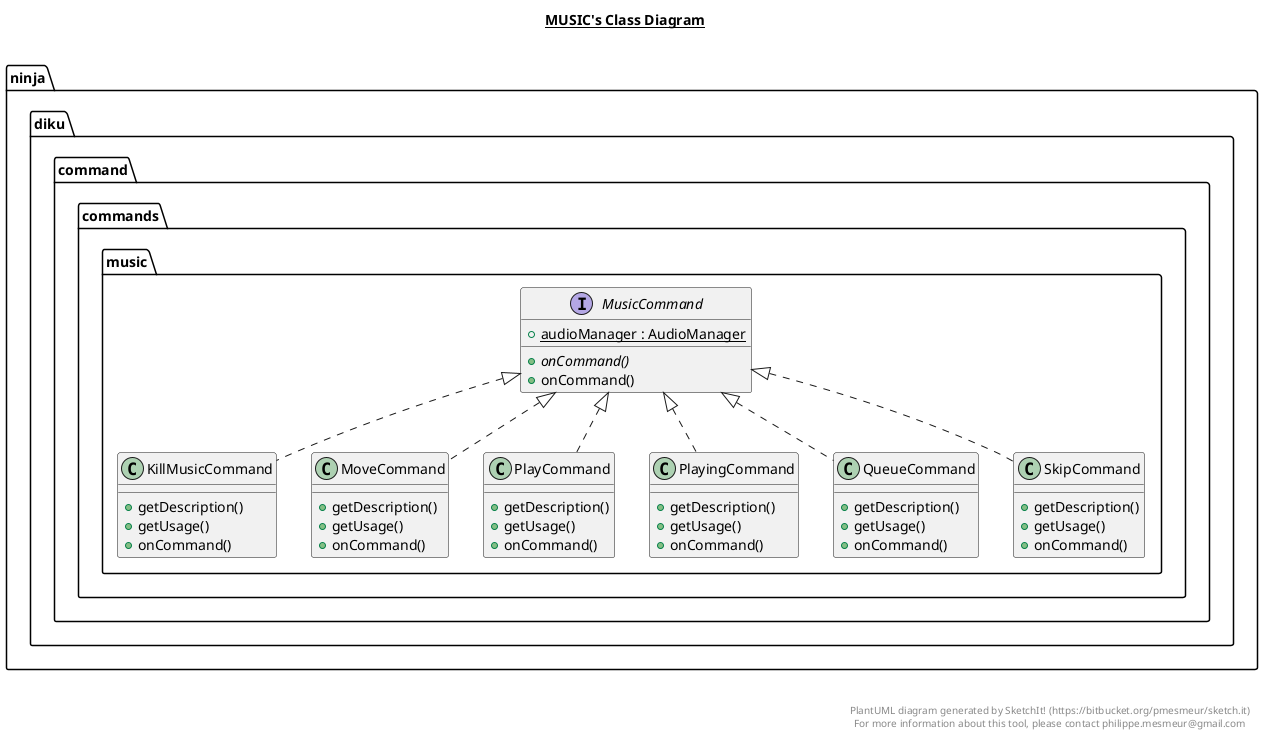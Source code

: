 @startuml

title __MUSIC's Class Diagram__\n

  namespace ninja.diku.command {
    namespace commands.music {
      class ninja.diku.command.commands.music.KillMusicCommand {
          + getDescription()
          + getUsage()
          + onCommand()
      }
    }
  }
  

  namespace ninja.diku.command {
    namespace commands.music {
      class ninja.diku.command.commands.music.MoveCommand {
          + getDescription()
          + getUsage()
          + onCommand()
      }
    }
  }
  

  namespace ninja.diku.command {
    namespace commands.music {
      interface ninja.diku.command.commands.music.MusicCommand {
          {static} + audioManager : AudioManager
          {abstract} + onCommand()
          + onCommand()
      }
    }
  }
  

  namespace ninja.diku.command {
    namespace commands.music {
      class ninja.diku.command.commands.music.PlayCommand {
          + getDescription()
          + getUsage()
          + onCommand()
      }
    }
  }
  

  namespace ninja.diku.command {
    namespace commands.music {
      class ninja.diku.command.commands.music.PlayingCommand {
          + getDescription()
          + getUsage()
          + onCommand()
      }
    }
  }
  

  namespace ninja.diku.command {
    namespace commands.music {
      class ninja.diku.command.commands.music.QueueCommand {
          + getDescription()
          + getUsage()
          + onCommand()
      }
    }
  }
  

  namespace ninja.diku.command {
    namespace commands.music {
      class ninja.diku.command.commands.music.SkipCommand {
          + getDescription()
          + getUsage()
          + onCommand()
      }
    }
  }
  

  ninja.diku.command.commands.music.KillMusicCommand .up.|> ninja.diku.command.commands.music.MusicCommand
  ninja.diku.command.commands.music.MoveCommand .up.|> ninja.diku.command.commands.music.MusicCommand
  ninja.diku.command.commands.music.PlayCommand .up.|> ninja.diku.command.commands.music.MusicCommand
  ninja.diku.command.commands.music.PlayingCommand .up.|> ninja.diku.command.commands.music.MusicCommand
  ninja.diku.command.commands.music.QueueCommand .up.|> ninja.diku.command.commands.music.MusicCommand
  ninja.diku.command.commands.music.SkipCommand .up.|> ninja.diku.command.commands.music.MusicCommand


right footer


PlantUML diagram generated by SketchIt! (https://bitbucket.org/pmesmeur/sketch.it)
For more information about this tool, please contact philippe.mesmeur@gmail.com
endfooter

@enduml
